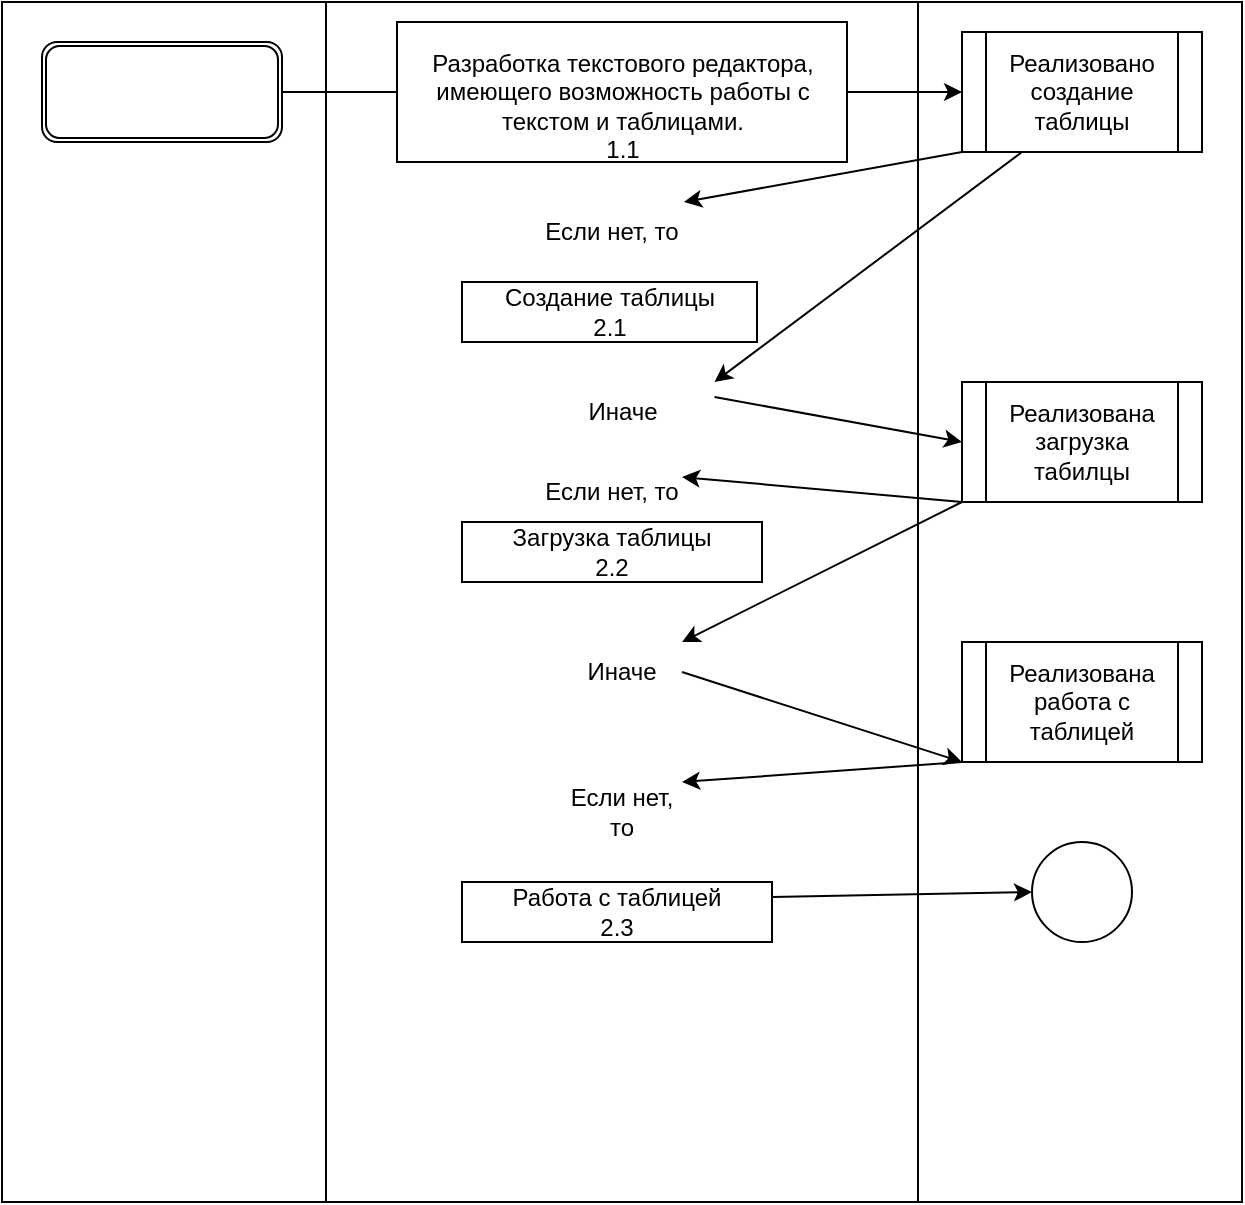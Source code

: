 <mxfile version="15.6.3" type="device"><diagram id="DumS1-_2aSATzSCNOUUA" name="Page-1"><mxGraphModel dx="1422" dy="737" grid="1" gridSize="10" guides="1" tooltips="1" connect="1" arrows="1" fold="1" page="1" pageScale="1" pageWidth="827" pageHeight="1169" math="0" shadow="0"><root><mxCell id="0"/><mxCell id="1" parent="0"/><mxCell id="aeD2lsS2BJGdRJN6cDtw-1" value="" style="shape=process;whiteSpace=wrap;html=1;backgroundOutline=1;size=0.262;" parent="1" vertex="1"><mxGeometry x="90" y="160" width="620" height="600" as="geometry"/></mxCell><mxCell id="aeD2lsS2BJGdRJN6cDtw-2" value="" style="shape=ext;double=1;rounded=1;whiteSpace=wrap;html=1;" parent="1" vertex="1"><mxGeometry x="110" y="180" width="120" height="50" as="geometry"/></mxCell><mxCell id="aeD2lsS2BJGdRJN6cDtw-3" value="&lt;br&gt;&lt;div&gt;&lt;span&gt;Разработка текстового редактора, имеющего возможность работы с текстом и таблицами.&lt;br&gt;1.1&lt;br&gt;&lt;/span&gt;&lt;/div&gt;" style="rounded=0;whiteSpace=wrap;html=1;" parent="1" vertex="1"><mxGeometry x="287.5" y="170" width="225" height="70" as="geometry"/></mxCell><mxCell id="aeD2lsS2BJGdRJN6cDtw-5" value="Реализовано создание таблицы" style="shape=process;whiteSpace=wrap;html=1;backgroundOutline=1;" parent="1" vertex="1"><mxGeometry x="570" y="175" width="120" height="60" as="geometry"/></mxCell><mxCell id="aeD2lsS2BJGdRJN6cDtw-7" value="Если нет, то" style="text;html=1;strokeColor=none;fillColor=none;align=center;verticalAlign=middle;whiteSpace=wrap;rounded=0;" parent="1" vertex="1"><mxGeometry x="321.5" y="260" width="146" height="30" as="geometry"/></mxCell><mxCell id="aeD2lsS2BJGdRJN6cDtw-8" value="&lt;div&gt;Создание таблицы&lt;/div&gt;&lt;div&gt;2.1&lt;/div&gt;" style="rounded=0;whiteSpace=wrap;html=1;" parent="1" vertex="1"><mxGeometry x="320" y="300" width="147.5" height="30" as="geometry"/></mxCell><mxCell id="aeD2lsS2BJGdRJN6cDtw-9" value="Реализована загрузка табилцы" style="shape=process;whiteSpace=wrap;html=1;backgroundOutline=1;" parent="1" vertex="1"><mxGeometry x="570" y="350" width="120" height="60" as="geometry"/></mxCell><mxCell id="aeD2lsS2BJGdRJN6cDtw-10" value="Иначе" style="text;html=1;strokeColor=none;fillColor=none;align=center;verticalAlign=middle;whiteSpace=wrap;rounded=0;" parent="1" vertex="1"><mxGeometry x="353.75" y="350" width="92.5" height="30" as="geometry"/></mxCell><mxCell id="aeD2lsS2BJGdRJN6cDtw-11" value="" style="endArrow=none;html=1;rounded=0;exitX=1;exitY=0.5;exitDx=0;exitDy=0;entryX=0;entryY=0.5;entryDx=0;entryDy=0;" parent="1" source="aeD2lsS2BJGdRJN6cDtw-2" target="aeD2lsS2BJGdRJN6cDtw-3" edge="1"><mxGeometry width="50" height="50" relative="1" as="geometry"><mxPoint x="260" y="210" as="sourcePoint"/><mxPoint x="310" y="160" as="targetPoint"/></mxGeometry></mxCell><mxCell id="aeD2lsS2BJGdRJN6cDtw-12" value="" style="endArrow=classic;html=1;rounded=0;exitX=1;exitY=0.5;exitDx=0;exitDy=0;entryX=0;entryY=0.5;entryDx=0;entryDy=0;" parent="1" source="aeD2lsS2BJGdRJN6cDtw-3" target="aeD2lsS2BJGdRJN6cDtw-5" edge="1"><mxGeometry width="50" height="50" relative="1" as="geometry"><mxPoint x="520" y="150" as="sourcePoint"/><mxPoint x="570" y="100" as="targetPoint"/></mxGeometry></mxCell><mxCell id="aeD2lsS2BJGdRJN6cDtw-13" value="" style="endArrow=classic;html=1;rounded=0;entryX=0.75;entryY=0;entryDx=0;entryDy=0;exitX=0;exitY=1;exitDx=0;exitDy=0;" parent="1" source="aeD2lsS2BJGdRJN6cDtw-5" target="aeD2lsS2BJGdRJN6cDtw-7" edge="1"><mxGeometry width="50" height="50" relative="1" as="geometry"><mxPoint x="510" y="260" as="sourcePoint"/><mxPoint x="560" y="210" as="targetPoint"/></mxGeometry></mxCell><mxCell id="aeD2lsS2BJGdRJN6cDtw-14" value="" style="endArrow=classic;html=1;rounded=0;entryX=1;entryY=0;entryDx=0;entryDy=0;exitX=0.25;exitY=1;exitDx=0;exitDy=0;" parent="1" source="aeD2lsS2BJGdRJN6cDtw-5" target="aeD2lsS2BJGdRJN6cDtw-10" edge="1"><mxGeometry width="50" height="50" relative="1" as="geometry"><mxPoint x="570" y="230" as="sourcePoint"/><mxPoint x="500" y="450" as="targetPoint"/></mxGeometry></mxCell><mxCell id="aeD2lsS2BJGdRJN6cDtw-15" value="" style="endArrow=classic;html=1;rounded=0;exitX=1;exitY=0.25;exitDx=0;exitDy=0;entryX=0;entryY=0.5;entryDx=0;entryDy=0;" parent="1" source="aeD2lsS2BJGdRJN6cDtw-10" target="aeD2lsS2BJGdRJN6cDtw-9" edge="1"><mxGeometry width="50" height="50" relative="1" as="geometry"><mxPoint x="550" y="430" as="sourcePoint"/><mxPoint x="600" y="380" as="targetPoint"/></mxGeometry></mxCell><mxCell id="aeD2lsS2BJGdRJN6cDtw-16" value="Если нет, то" style="text;html=1;strokeColor=none;fillColor=none;align=center;verticalAlign=middle;whiteSpace=wrap;rounded=0;" parent="1" vertex="1"><mxGeometry x="360" y="390" width="70" height="30" as="geometry"/></mxCell><mxCell id="aeD2lsS2BJGdRJN6cDtw-17" value="" style="endArrow=classic;html=1;rounded=0;exitX=0;exitY=1;exitDx=0;exitDy=0;entryX=1;entryY=0.25;entryDx=0;entryDy=0;" parent="1" source="aeD2lsS2BJGdRJN6cDtw-9" target="aeD2lsS2BJGdRJN6cDtw-16" edge="1"><mxGeometry width="50" height="50" relative="1" as="geometry"><mxPoint x="480" y="480" as="sourcePoint"/><mxPoint x="530" y="430" as="targetPoint"/></mxGeometry></mxCell><mxCell id="aeD2lsS2BJGdRJN6cDtw-18" value="&lt;div&gt;Загрузка таблицы&lt;/div&gt;&lt;div&gt;2.2&lt;br&gt;&lt;/div&gt;" style="rounded=0;whiteSpace=wrap;html=1;" parent="1" vertex="1"><mxGeometry x="320" y="420" width="150" height="30" as="geometry"/></mxCell><mxCell id="aeD2lsS2BJGdRJN6cDtw-19" value="Иначе" style="text;html=1;strokeColor=none;fillColor=none;align=center;verticalAlign=middle;whiteSpace=wrap;rounded=0;" parent="1" vertex="1"><mxGeometry x="370" y="480" width="60" height="30" as="geometry"/></mxCell><mxCell id="aeD2lsS2BJGdRJN6cDtw-21" value="" style="endArrow=classic;html=1;rounded=0;entryX=1;entryY=0;entryDx=0;entryDy=0;startArrow=none;" parent="1" target="aeD2lsS2BJGdRJN6cDtw-19" edge="1"><mxGeometry width="50" height="50" relative="1" as="geometry"><mxPoint x="570" y="410" as="sourcePoint"/><mxPoint x="590" y="570" as="targetPoint"/></mxGeometry></mxCell><mxCell id="aeD2lsS2BJGdRJN6cDtw-22" value="Реализована работа с таблицей" style="shape=process;whiteSpace=wrap;html=1;backgroundOutline=1;" parent="1" vertex="1"><mxGeometry x="570" y="480" width="120" height="60" as="geometry"/></mxCell><mxCell id="aeD2lsS2BJGdRJN6cDtw-23" value="" style="endArrow=classic;html=1;rounded=0;exitX=1;exitY=0.5;exitDx=0;exitDy=0;entryX=0;entryY=1;entryDx=0;entryDy=0;" parent="1" source="aeD2lsS2BJGdRJN6cDtw-19" target="aeD2lsS2BJGdRJN6cDtw-22" edge="1"><mxGeometry width="50" height="50" relative="1" as="geometry"><mxPoint x="500" y="570" as="sourcePoint"/><mxPoint x="550" y="520" as="targetPoint"/></mxGeometry></mxCell><mxCell id="aeD2lsS2BJGdRJN6cDtw-24" value="Если нет, то" style="text;html=1;strokeColor=none;fillColor=none;align=center;verticalAlign=middle;whiteSpace=wrap;rounded=0;" parent="1" vertex="1"><mxGeometry x="370" y="550" width="60" height="30" as="geometry"/></mxCell><mxCell id="aeD2lsS2BJGdRJN6cDtw-25" value="Работа с таблицей&lt;br&gt;2.3" style="rounded=0;whiteSpace=wrap;html=1;" parent="1" vertex="1"><mxGeometry x="320" y="600" width="155" height="30" as="geometry"/></mxCell><mxCell id="aeD2lsS2BJGdRJN6cDtw-29" value="" style="endArrow=classic;html=1;rounded=0;entryX=1;entryY=0;entryDx=0;entryDy=0;exitX=0;exitY=1;exitDx=0;exitDy=0;" parent="1" source="aeD2lsS2BJGdRJN6cDtw-22" target="aeD2lsS2BJGdRJN6cDtw-24" edge="1"><mxGeometry width="50" height="50" relative="1" as="geometry"><mxPoint x="610" y="560" as="sourcePoint"/><mxPoint x="660" y="510" as="targetPoint"/></mxGeometry></mxCell><mxCell id="tFO7NhLAvfeCecz8AfZN-1" value="" style="endArrow=classic;html=1;rounded=0;exitX=1;exitY=0.25;exitDx=0;exitDy=0;entryX=0;entryY=0.5;entryDx=0;entryDy=0;" parent="1" source="aeD2lsS2BJGdRJN6cDtw-25" target="tFO7NhLAvfeCecz8AfZN-2" edge="1"><mxGeometry width="50" height="50" relative="1" as="geometry"><mxPoint x="560" y="580" as="sourcePoint"/><mxPoint x="610" y="530" as="targetPoint"/></mxGeometry></mxCell><mxCell id="tFO7NhLAvfeCecz8AfZN-2" value="" style="ellipse;whiteSpace=wrap;html=1;aspect=fixed;" parent="1" vertex="1"><mxGeometry x="605" y="580" width="50" height="50" as="geometry"/></mxCell></root></mxGraphModel></diagram></mxfile>